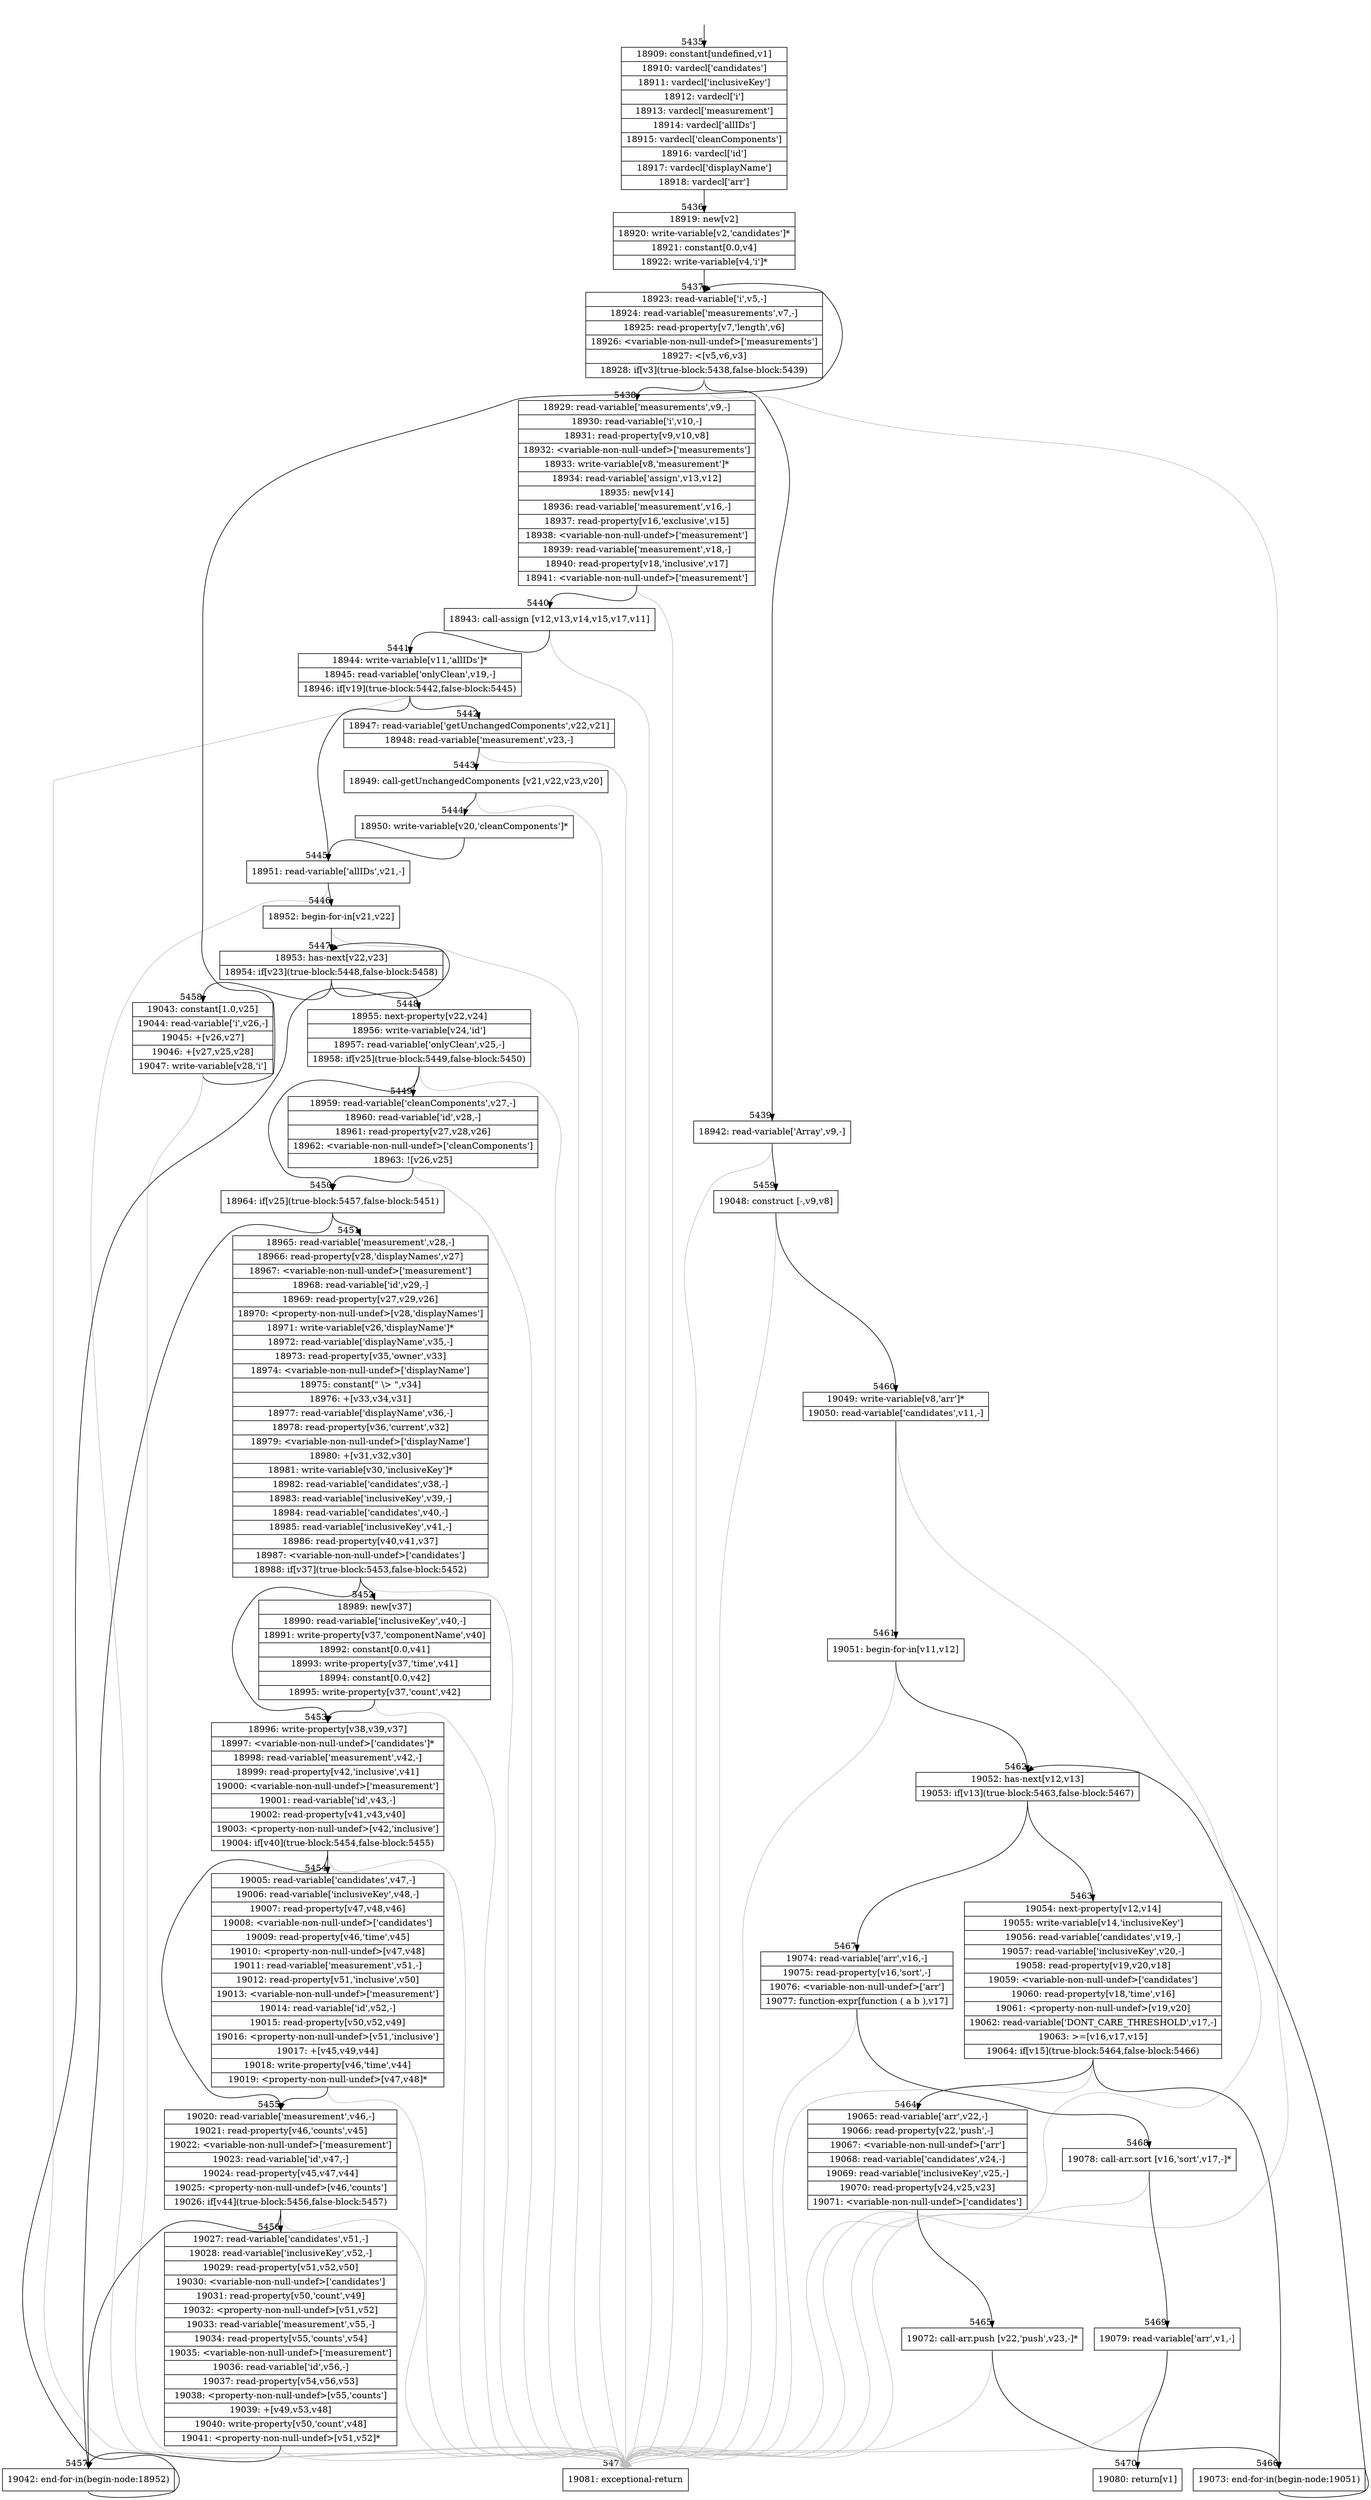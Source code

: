 digraph {
rankdir="TD"
BB_entry367[shape=none,label=""];
BB_entry367 -> BB5435 [tailport=s, headport=n, headlabel="    5435"]
BB5435 [shape=record label="{18909: constant[undefined,v1]|18910: vardecl['candidates']|18911: vardecl['inclusiveKey']|18912: vardecl['i']|18913: vardecl['measurement']|18914: vardecl['allIDs']|18915: vardecl['cleanComponents']|18916: vardecl['id']|18917: vardecl['displayName']|18918: vardecl['arr']}" ] 
BB5435 -> BB5436 [tailport=s, headport=n, headlabel="      5436"]
BB5436 [shape=record label="{18919: new[v2]|18920: write-variable[v2,'candidates']*|18921: constant[0.0,v4]|18922: write-variable[v4,'i']*}" ] 
BB5436 -> BB5437 [tailport=s, headport=n, headlabel="      5437"]
BB5437 [shape=record label="{18923: read-variable['i',v5,-]|18924: read-variable['measurements',v7,-]|18925: read-property[v7,'length',v6]|18926: \<variable-non-null-undef\>['measurements']|18927: \<[v5,v6,v3]|18928: if[v3](true-block:5438,false-block:5439)}" ] 
BB5437 -> BB5438 [tailport=s, headport=n, headlabel="      5438"]
BB5437 -> BB5439 [tailport=s, headport=n, headlabel="      5439"]
BB5437 -> BB5471 [tailport=s, headport=n, color=gray, headlabel="      5471"]
BB5438 [shape=record label="{18929: read-variable['measurements',v9,-]|18930: read-variable['i',v10,-]|18931: read-property[v9,v10,v8]|18932: \<variable-non-null-undef\>['measurements']|18933: write-variable[v8,'measurement']*|18934: read-variable['assign',v13,v12]|18935: new[v14]|18936: read-variable['measurement',v16,-]|18937: read-property[v16,'exclusive',v15]|18938: \<variable-non-null-undef\>['measurement']|18939: read-variable['measurement',v18,-]|18940: read-property[v18,'inclusive',v17]|18941: \<variable-non-null-undef\>['measurement']}" ] 
BB5438 -> BB5440 [tailport=s, headport=n, headlabel="      5440"]
BB5438 -> BB5471 [tailport=s, headport=n, color=gray]
BB5439 [shape=record label="{18942: read-variable['Array',v9,-]}" ] 
BB5439 -> BB5459 [tailport=s, headport=n, headlabel="      5459"]
BB5439 -> BB5471 [tailport=s, headport=n, color=gray]
BB5440 [shape=record label="{18943: call-assign [v12,v13,v14,v15,v17,v11]}" ] 
BB5440 -> BB5441 [tailport=s, headport=n, headlabel="      5441"]
BB5440 -> BB5471 [tailport=s, headport=n, color=gray]
BB5441 [shape=record label="{18944: write-variable[v11,'allIDs']*|18945: read-variable['onlyClean',v19,-]|18946: if[v19](true-block:5442,false-block:5445)}" ] 
BB5441 -> BB5442 [tailport=s, headport=n, headlabel="      5442"]
BB5441 -> BB5445 [tailport=s, headport=n, headlabel="      5445"]
BB5441 -> BB5471 [tailport=s, headport=n, color=gray]
BB5442 [shape=record label="{18947: read-variable['getUnchangedComponents',v22,v21]|18948: read-variable['measurement',v23,-]}" ] 
BB5442 -> BB5443 [tailport=s, headport=n, headlabel="      5443"]
BB5442 -> BB5471 [tailport=s, headport=n, color=gray]
BB5443 [shape=record label="{18949: call-getUnchangedComponents [v21,v22,v23,v20]}" ] 
BB5443 -> BB5444 [tailport=s, headport=n, headlabel="      5444"]
BB5443 -> BB5471 [tailport=s, headport=n, color=gray]
BB5444 [shape=record label="{18950: write-variable[v20,'cleanComponents']*}" ] 
BB5444 -> BB5445 [tailport=s, headport=n]
BB5445 [shape=record label="{18951: read-variable['allIDs',v21,-]}" ] 
BB5445 -> BB5446 [tailport=s, headport=n, headlabel="      5446"]
BB5445 -> BB5471 [tailport=s, headport=n, color=gray]
BB5446 [shape=record label="{18952: begin-for-in[v21,v22]}" ] 
BB5446 -> BB5447 [tailport=s, headport=n, headlabel="      5447"]
BB5446 -> BB5471 [tailport=s, headport=n, color=gray]
BB5447 [shape=record label="{18953: has-next[v22,v23]|18954: if[v23](true-block:5448,false-block:5458)}" ] 
BB5447 -> BB5448 [tailport=s, headport=n, headlabel="      5448"]
BB5447 -> BB5458 [tailport=s, headport=n, headlabel="      5458"]
BB5448 [shape=record label="{18955: next-property[v22,v24]|18956: write-variable[v24,'id']|18957: read-variable['onlyClean',v25,-]|18958: if[v25](true-block:5449,false-block:5450)}" ] 
BB5448 -> BB5450 [tailport=s, headport=n, headlabel="      5450"]
BB5448 -> BB5449 [tailport=s, headport=n, headlabel="      5449"]
BB5448 -> BB5471 [tailport=s, headport=n, color=gray]
BB5449 [shape=record label="{18959: read-variable['cleanComponents',v27,-]|18960: read-variable['id',v28,-]|18961: read-property[v27,v28,v26]|18962: \<variable-non-null-undef\>['cleanComponents']|18963: ![v26,v25]}" ] 
BB5449 -> BB5450 [tailport=s, headport=n]
BB5449 -> BB5471 [tailport=s, headport=n, color=gray]
BB5450 [shape=record label="{18964: if[v25](true-block:5457,false-block:5451)}" ] 
BB5450 -> BB5457 [tailport=s, headport=n, headlabel="      5457"]
BB5450 -> BB5451 [tailport=s, headport=n, headlabel="      5451"]
BB5451 [shape=record label="{18965: read-variable['measurement',v28,-]|18966: read-property[v28,'displayNames',v27]|18967: \<variable-non-null-undef\>['measurement']|18968: read-variable['id',v29,-]|18969: read-property[v27,v29,v26]|18970: \<property-non-null-undef\>[v28,'displayNames']|18971: write-variable[v26,'displayName']*|18972: read-variable['displayName',v35,-]|18973: read-property[v35,'owner',v33]|18974: \<variable-non-null-undef\>['displayName']|18975: constant[\" \\\> \",v34]|18976: +[v33,v34,v31]|18977: read-variable['displayName',v36,-]|18978: read-property[v36,'current',v32]|18979: \<variable-non-null-undef\>['displayName']|18980: +[v31,v32,v30]|18981: write-variable[v30,'inclusiveKey']*|18982: read-variable['candidates',v38,-]|18983: read-variable['inclusiveKey',v39,-]|18984: read-variable['candidates',v40,-]|18985: read-variable['inclusiveKey',v41,-]|18986: read-property[v40,v41,v37]|18987: \<variable-non-null-undef\>['candidates']|18988: if[v37](true-block:5453,false-block:5452)}" ] 
BB5451 -> BB5453 [tailport=s, headport=n, headlabel="      5453"]
BB5451 -> BB5452 [tailport=s, headport=n, headlabel="      5452"]
BB5451 -> BB5471 [tailport=s, headport=n, color=gray]
BB5452 [shape=record label="{18989: new[v37]|18990: read-variable['inclusiveKey',v40,-]|18991: write-property[v37,'componentName',v40]|18992: constant[0.0,v41]|18993: write-property[v37,'time',v41]|18994: constant[0.0,v42]|18995: write-property[v37,'count',v42]}" ] 
BB5452 -> BB5453 [tailport=s, headport=n]
BB5452 -> BB5471 [tailport=s, headport=n, color=gray]
BB5453 [shape=record label="{18996: write-property[v38,v39,v37]|18997: \<variable-non-null-undef\>['candidates']*|18998: read-variable['measurement',v42,-]|18999: read-property[v42,'inclusive',v41]|19000: \<variable-non-null-undef\>['measurement']|19001: read-variable['id',v43,-]|19002: read-property[v41,v43,v40]|19003: \<property-non-null-undef\>[v42,'inclusive']|19004: if[v40](true-block:5454,false-block:5455)}" ] 
BB5453 -> BB5454 [tailport=s, headport=n, headlabel="      5454"]
BB5453 -> BB5455 [tailport=s, headport=n, headlabel="      5455"]
BB5453 -> BB5471 [tailport=s, headport=n, color=gray]
BB5454 [shape=record label="{19005: read-variable['candidates',v47,-]|19006: read-variable['inclusiveKey',v48,-]|19007: read-property[v47,v48,v46]|19008: \<variable-non-null-undef\>['candidates']|19009: read-property[v46,'time',v45]|19010: \<property-non-null-undef\>[v47,v48]|19011: read-variable['measurement',v51,-]|19012: read-property[v51,'inclusive',v50]|19013: \<variable-non-null-undef\>['measurement']|19014: read-variable['id',v52,-]|19015: read-property[v50,v52,v49]|19016: \<property-non-null-undef\>[v51,'inclusive']|19017: +[v45,v49,v44]|19018: write-property[v46,'time',v44]|19019: \<property-non-null-undef\>[v47,v48]*}" ] 
BB5454 -> BB5455 [tailport=s, headport=n]
BB5454 -> BB5471 [tailport=s, headport=n, color=gray]
BB5455 [shape=record label="{19020: read-variable['measurement',v46,-]|19021: read-property[v46,'counts',v45]|19022: \<variable-non-null-undef\>['measurement']|19023: read-variable['id',v47,-]|19024: read-property[v45,v47,v44]|19025: \<property-non-null-undef\>[v46,'counts']|19026: if[v44](true-block:5456,false-block:5457)}" ] 
BB5455 -> BB5456 [tailport=s, headport=n, headlabel="      5456"]
BB5455 -> BB5457 [tailport=s, headport=n]
BB5455 -> BB5471 [tailport=s, headport=n, color=gray]
BB5456 [shape=record label="{19027: read-variable['candidates',v51,-]|19028: read-variable['inclusiveKey',v52,-]|19029: read-property[v51,v52,v50]|19030: \<variable-non-null-undef\>['candidates']|19031: read-property[v50,'count',v49]|19032: \<property-non-null-undef\>[v51,v52]|19033: read-variable['measurement',v55,-]|19034: read-property[v55,'counts',v54]|19035: \<variable-non-null-undef\>['measurement']|19036: read-variable['id',v56,-]|19037: read-property[v54,v56,v53]|19038: \<property-non-null-undef\>[v55,'counts']|19039: +[v49,v53,v48]|19040: write-property[v50,'count',v48]|19041: \<property-non-null-undef\>[v51,v52]*}" ] 
BB5456 -> BB5457 [tailport=s, headport=n]
BB5456 -> BB5471 [tailport=s, headport=n, color=gray]
BB5457 [shape=record label="{19042: end-for-in(begin-node:18952)}" ] 
BB5457 -> BB5447 [tailport=s, headport=n]
BB5458 [shape=record label="{19043: constant[1.0,v25]|19044: read-variable['i',v26,-]|19045: +[v26,v27]|19046: +[v27,v25,v28]|19047: write-variable[v28,'i']}" ] 
BB5458 -> BB5437 [tailport=s, headport=n]
BB5458 -> BB5471 [tailport=s, headport=n, color=gray]
BB5459 [shape=record label="{19048: construct [-,v9,v8]}" ] 
BB5459 -> BB5460 [tailport=s, headport=n, headlabel="      5460"]
BB5459 -> BB5471 [tailport=s, headport=n, color=gray]
BB5460 [shape=record label="{19049: write-variable[v8,'arr']*|19050: read-variable['candidates',v11,-]}" ] 
BB5460 -> BB5461 [tailport=s, headport=n, headlabel="      5461"]
BB5460 -> BB5471 [tailport=s, headport=n, color=gray]
BB5461 [shape=record label="{19051: begin-for-in[v11,v12]}" ] 
BB5461 -> BB5462 [tailport=s, headport=n, headlabel="      5462"]
BB5461 -> BB5471 [tailport=s, headport=n, color=gray]
BB5462 [shape=record label="{19052: has-next[v12,v13]|19053: if[v13](true-block:5463,false-block:5467)}" ] 
BB5462 -> BB5463 [tailport=s, headport=n, headlabel="      5463"]
BB5462 -> BB5467 [tailport=s, headport=n, headlabel="      5467"]
BB5463 [shape=record label="{19054: next-property[v12,v14]|19055: write-variable[v14,'inclusiveKey']|19056: read-variable['candidates',v19,-]|19057: read-variable['inclusiveKey',v20,-]|19058: read-property[v19,v20,v18]|19059: \<variable-non-null-undef\>['candidates']|19060: read-property[v18,'time',v16]|19061: \<property-non-null-undef\>[v19,v20]|19062: read-variable['DONT_CARE_THRESHOLD',v17,-]|19063: \>=[v16,v17,v15]|19064: if[v15](true-block:5464,false-block:5466)}" ] 
BB5463 -> BB5464 [tailport=s, headport=n, headlabel="      5464"]
BB5463 -> BB5466 [tailport=s, headport=n, headlabel="      5466"]
BB5463 -> BB5471 [tailport=s, headport=n, color=gray]
BB5464 [shape=record label="{19065: read-variable['arr',v22,-]|19066: read-property[v22,'push',-]|19067: \<variable-non-null-undef\>['arr']|19068: read-variable['candidates',v24,-]|19069: read-variable['inclusiveKey',v25,-]|19070: read-property[v24,v25,v23]|19071: \<variable-non-null-undef\>['candidates']}" ] 
BB5464 -> BB5465 [tailport=s, headport=n, headlabel="      5465"]
BB5464 -> BB5471 [tailport=s, headport=n, color=gray]
BB5465 [shape=record label="{19072: call-arr.push [v22,'push',v23,-]*}" ] 
BB5465 -> BB5466 [tailport=s, headport=n]
BB5465 -> BB5471 [tailport=s, headport=n, color=gray]
BB5466 [shape=record label="{19073: end-for-in(begin-node:19051)}" ] 
BB5466 -> BB5462 [tailport=s, headport=n]
BB5467 [shape=record label="{19074: read-variable['arr',v16,-]|19075: read-property[v16,'sort',-]|19076: \<variable-non-null-undef\>['arr']|19077: function-expr[function ( a b ),v17]}" ] 
BB5467 -> BB5468 [tailport=s, headport=n, headlabel="      5468"]
BB5467 -> BB5471 [tailport=s, headport=n, color=gray]
BB5468 [shape=record label="{19078: call-arr.sort [v16,'sort',v17,-]*}" ] 
BB5468 -> BB5469 [tailport=s, headport=n, headlabel="      5469"]
BB5468 -> BB5471 [tailport=s, headport=n, color=gray]
BB5469 [shape=record label="{19079: read-variable['arr',v1,-]}" ] 
BB5469 -> BB5470 [tailport=s, headport=n, headlabel="      5470"]
BB5469 -> BB5471 [tailport=s, headport=n, color=gray]
BB5470 [shape=record label="{19080: return[v1]}" ] 
BB5471 [shape=record label="{19081: exceptional-return}" ] 
//#$~ 9762
}
